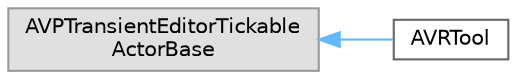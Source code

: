 digraph "Graphical Class Hierarchy"
{
 // INTERACTIVE_SVG=YES
 // LATEX_PDF_SIZE
  bgcolor="transparent";
  edge [fontname=Helvetica,fontsize=10,labelfontname=Helvetica,labelfontsize=10];
  node [fontname=Helvetica,fontsize=10,shape=box,height=0.2,width=0.4];
  rankdir="LR";
  Node0 [id="Node000000",label="AVPTransientEditorTickable\lActorBase",height=0.2,width=0.4,color="grey60", fillcolor="#E0E0E0", style="filled",tooltip=" "];
  Node0 -> Node1 [id="edge2794_Node000000_Node000001",dir="back",color="steelblue1",style="solid",tooltip=" "];
  Node1 [id="Node000001",label="AVRTool",height=0.2,width=0.4,color="grey40", fillcolor="white", style="filled",URL="$d9/d8d/classAVRTool.html",tooltip=" "];
}
